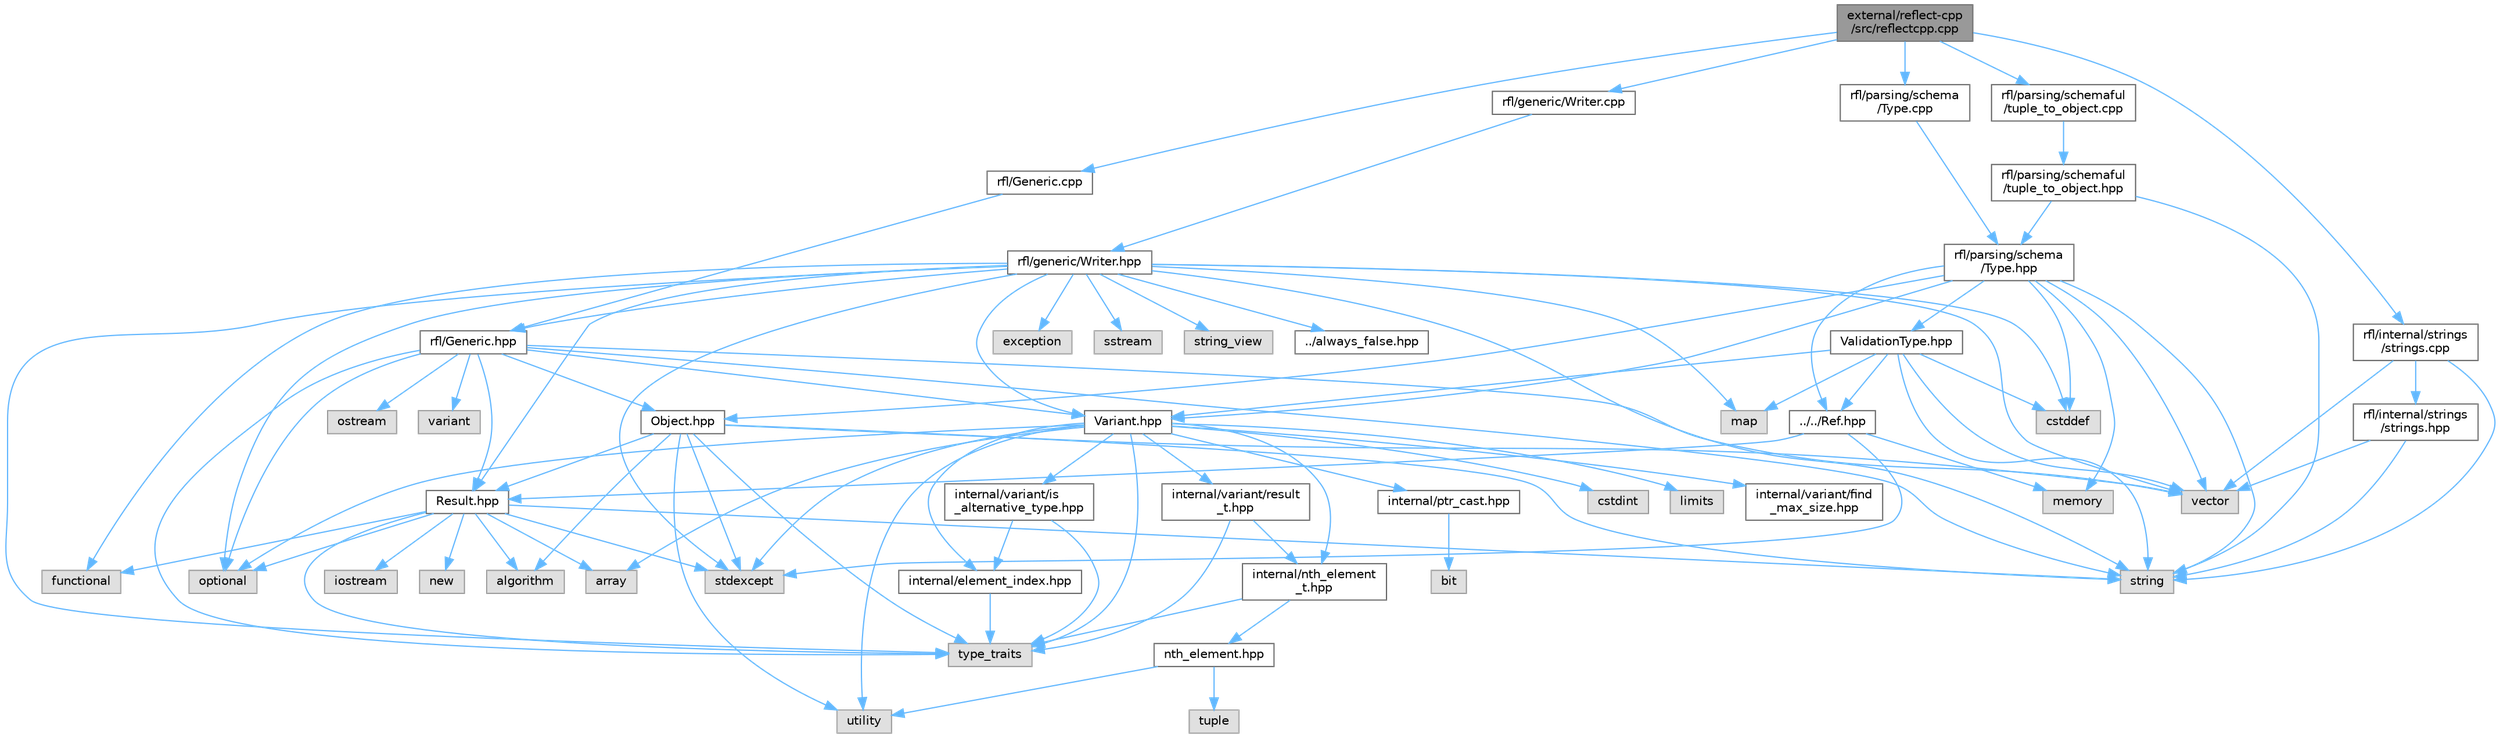 digraph "external/reflect-cpp/src/reflectcpp.cpp"
{
 // LATEX_PDF_SIZE
  bgcolor="transparent";
  edge [fontname=Helvetica,fontsize=10,labelfontname=Helvetica,labelfontsize=10];
  node [fontname=Helvetica,fontsize=10,shape=box,height=0.2,width=0.4];
  Node1 [id="Node000001",label="external/reflect-cpp\l/src/reflectcpp.cpp",height=0.2,width=0.4,color="gray40", fillcolor="grey60", style="filled", fontcolor="black",tooltip=" "];
  Node1 -> Node2 [id="edge97_Node000001_Node000002",color="steelblue1",style="solid",tooltip=" "];
  Node2 [id="Node000002",label="rfl/Generic.cpp",height=0.2,width=0.4,color="grey40", fillcolor="white", style="filled",URL="$_generic_8cpp.html",tooltip=" "];
  Node2 -> Node3 [id="edge98_Node000002_Node000003",color="steelblue1",style="solid",tooltip=" "];
  Node3 [id="Node000003",label="rfl/Generic.hpp",height=0.2,width=0.4,color="grey40", fillcolor="white", style="filled",URL="$_generic_8hpp.html",tooltip=" "];
  Node3 -> Node4 [id="edge99_Node000003_Node000004",color="steelblue1",style="solid",tooltip=" "];
  Node4 [id="Node000004",label="optional",height=0.2,width=0.4,color="grey60", fillcolor="#E0E0E0", style="filled",tooltip=" "];
  Node3 -> Node5 [id="edge100_Node000003_Node000005",color="steelblue1",style="solid",tooltip=" "];
  Node5 [id="Node000005",label="ostream",height=0.2,width=0.4,color="grey60", fillcolor="#E0E0E0", style="filled",tooltip=" "];
  Node3 -> Node6 [id="edge101_Node000003_Node000006",color="steelblue1",style="solid",tooltip=" "];
  Node6 [id="Node000006",label="string",height=0.2,width=0.4,color="grey60", fillcolor="#E0E0E0", style="filled",tooltip=" "];
  Node3 -> Node7 [id="edge102_Node000003_Node000007",color="steelblue1",style="solid",tooltip=" "];
  Node7 [id="Node000007",label="type_traits",height=0.2,width=0.4,color="grey60", fillcolor="#E0E0E0", style="filled",tooltip=" "];
  Node3 -> Node8 [id="edge103_Node000003_Node000008",color="steelblue1",style="solid",tooltip=" "];
  Node8 [id="Node000008",label="variant",height=0.2,width=0.4,color="grey60", fillcolor="#E0E0E0", style="filled",tooltip=" "];
  Node3 -> Node9 [id="edge104_Node000003_Node000009",color="steelblue1",style="solid",tooltip=" "];
  Node9 [id="Node000009",label="vector",height=0.2,width=0.4,color="grey60", fillcolor="#E0E0E0", style="filled",tooltip=" "];
  Node3 -> Node10 [id="edge105_Node000003_Node000010",color="steelblue1",style="solid",tooltip=" "];
  Node10 [id="Node000010",label="Object.hpp",height=0.2,width=0.4,color="grey40", fillcolor="white", style="filled",URL="$_object_8hpp.html",tooltip=" "];
  Node10 -> Node11 [id="edge106_Node000010_Node000011",color="steelblue1",style="solid",tooltip=" "];
  Node11 [id="Node000011",label="algorithm",height=0.2,width=0.4,color="grey60", fillcolor="#E0E0E0", style="filled",tooltip=" "];
  Node10 -> Node12 [id="edge107_Node000010_Node000012",color="steelblue1",style="solid",tooltip=" "];
  Node12 [id="Node000012",label="stdexcept",height=0.2,width=0.4,color="grey60", fillcolor="#E0E0E0", style="filled",tooltip=" "];
  Node10 -> Node6 [id="edge108_Node000010_Node000006",color="steelblue1",style="solid",tooltip=" "];
  Node10 -> Node7 [id="edge109_Node000010_Node000007",color="steelblue1",style="solid",tooltip=" "];
  Node10 -> Node13 [id="edge110_Node000010_Node000013",color="steelblue1",style="solid",tooltip=" "];
  Node13 [id="Node000013",label="utility",height=0.2,width=0.4,color="grey60", fillcolor="#E0E0E0", style="filled",tooltip=" "];
  Node10 -> Node9 [id="edge111_Node000010_Node000009",color="steelblue1",style="solid",tooltip=" "];
  Node10 -> Node14 [id="edge112_Node000010_Node000014",color="steelblue1",style="solid",tooltip=" "];
  Node14 [id="Node000014",label="Result.hpp",height=0.2,width=0.4,color="grey40", fillcolor="white", style="filled",URL="$_result_8hpp.html",tooltip=" "];
  Node14 -> Node11 [id="edge113_Node000014_Node000011",color="steelblue1",style="solid",tooltip=" "];
  Node14 -> Node15 [id="edge114_Node000014_Node000015",color="steelblue1",style="solid",tooltip=" "];
  Node15 [id="Node000015",label="array",height=0.2,width=0.4,color="grey60", fillcolor="#E0E0E0", style="filled",tooltip=" "];
  Node14 -> Node16 [id="edge115_Node000014_Node000016",color="steelblue1",style="solid",tooltip=" "];
  Node16 [id="Node000016",label="functional",height=0.2,width=0.4,color="grey60", fillcolor="#E0E0E0", style="filled",tooltip=" "];
  Node14 -> Node17 [id="edge116_Node000014_Node000017",color="steelblue1",style="solid",tooltip=" "];
  Node17 [id="Node000017",label="iostream",height=0.2,width=0.4,color="grey60", fillcolor="#E0E0E0", style="filled",tooltip=" "];
  Node14 -> Node18 [id="edge117_Node000014_Node000018",color="steelblue1",style="solid",tooltip=" "];
  Node18 [id="Node000018",label="new",height=0.2,width=0.4,color="grey60", fillcolor="#E0E0E0", style="filled",tooltip=" "];
  Node14 -> Node4 [id="edge118_Node000014_Node000004",color="steelblue1",style="solid",tooltip=" "];
  Node14 -> Node12 [id="edge119_Node000014_Node000012",color="steelblue1",style="solid",tooltip=" "];
  Node14 -> Node6 [id="edge120_Node000014_Node000006",color="steelblue1",style="solid",tooltip=" "];
  Node14 -> Node7 [id="edge121_Node000014_Node000007",color="steelblue1",style="solid",tooltip=" "];
  Node3 -> Node14 [id="edge122_Node000003_Node000014",color="steelblue1",style="solid",tooltip=" "];
  Node3 -> Node19 [id="edge123_Node000003_Node000019",color="steelblue1",style="solid",tooltip=" "];
  Node19 [id="Node000019",label="Variant.hpp",height=0.2,width=0.4,color="grey40", fillcolor="white", style="filled",URL="$_variant_8hpp.html",tooltip=" "];
  Node19 -> Node15 [id="edge124_Node000019_Node000015",color="steelblue1",style="solid",tooltip=" "];
  Node19 -> Node20 [id="edge125_Node000019_Node000020",color="steelblue1",style="solid",tooltip=" "];
  Node20 [id="Node000020",label="cstdint",height=0.2,width=0.4,color="grey60", fillcolor="#E0E0E0", style="filled",tooltip=" "];
  Node19 -> Node21 [id="edge126_Node000019_Node000021",color="steelblue1",style="solid",tooltip=" "];
  Node21 [id="Node000021",label="limits",height=0.2,width=0.4,color="grey60", fillcolor="#E0E0E0", style="filled",tooltip=" "];
  Node19 -> Node4 [id="edge127_Node000019_Node000004",color="steelblue1",style="solid",tooltip=" "];
  Node19 -> Node12 [id="edge128_Node000019_Node000012",color="steelblue1",style="solid",tooltip=" "];
  Node19 -> Node7 [id="edge129_Node000019_Node000007",color="steelblue1",style="solid",tooltip=" "];
  Node19 -> Node13 [id="edge130_Node000019_Node000013",color="steelblue1",style="solid",tooltip=" "];
  Node19 -> Node22 [id="edge131_Node000019_Node000022",color="steelblue1",style="solid",tooltip=" "];
  Node22 [id="Node000022",label="internal/element_index.hpp",height=0.2,width=0.4,color="grey40", fillcolor="white", style="filled",URL="$element__index_8hpp.html",tooltip=" "];
  Node22 -> Node7 [id="edge132_Node000022_Node000007",color="steelblue1",style="solid",tooltip=" "];
  Node19 -> Node23 [id="edge133_Node000019_Node000023",color="steelblue1",style="solid",tooltip=" "];
  Node23 [id="Node000023",label="internal/nth_element\l_t.hpp",height=0.2,width=0.4,color="grey40", fillcolor="white", style="filled",URL="$nth__element__t_8hpp.html",tooltip=" "];
  Node23 -> Node7 [id="edge134_Node000023_Node000007",color="steelblue1",style="solid",tooltip=" "];
  Node23 -> Node24 [id="edge135_Node000023_Node000024",color="steelblue1",style="solid",tooltip=" "];
  Node24 [id="Node000024",label="nth_element.hpp",height=0.2,width=0.4,color="grey40", fillcolor="white", style="filled",URL="$nth__element_8hpp.html",tooltip=" "];
  Node24 -> Node25 [id="edge136_Node000024_Node000025",color="steelblue1",style="solid",tooltip=" "];
  Node25 [id="Node000025",label="tuple",height=0.2,width=0.4,color="grey60", fillcolor="#E0E0E0", style="filled",tooltip=" "];
  Node24 -> Node13 [id="edge137_Node000024_Node000013",color="steelblue1",style="solid",tooltip=" "];
  Node19 -> Node26 [id="edge138_Node000019_Node000026",color="steelblue1",style="solid",tooltip=" "];
  Node26 [id="Node000026",label="internal/variant/find\l_max_size.hpp",height=0.2,width=0.4,color="grey40", fillcolor="white", style="filled",URL="$find__max__size_8hpp.html",tooltip=" "];
  Node19 -> Node27 [id="edge139_Node000019_Node000027",color="steelblue1",style="solid",tooltip=" "];
  Node27 [id="Node000027",label="internal/variant/is\l_alternative_type.hpp",height=0.2,width=0.4,color="grey40", fillcolor="white", style="filled",URL="$is__alternative__type_8hpp.html",tooltip=" "];
  Node27 -> Node7 [id="edge140_Node000027_Node000007",color="steelblue1",style="solid",tooltip=" "];
  Node27 -> Node22 [id="edge141_Node000027_Node000022",color="steelblue1",style="solid",tooltip=" "];
  Node19 -> Node28 [id="edge142_Node000019_Node000028",color="steelblue1",style="solid",tooltip=" "];
  Node28 [id="Node000028",label="internal/variant/result\l_t.hpp",height=0.2,width=0.4,color="grey40", fillcolor="white", style="filled",URL="$result__t_8hpp.html",tooltip=" "];
  Node28 -> Node7 [id="edge143_Node000028_Node000007",color="steelblue1",style="solid",tooltip=" "];
  Node28 -> Node23 [id="edge144_Node000028_Node000023",color="steelblue1",style="solid",tooltip=" "];
  Node19 -> Node29 [id="edge145_Node000019_Node000029",color="steelblue1",style="solid",tooltip=" "];
  Node29 [id="Node000029",label="internal/ptr_cast.hpp",height=0.2,width=0.4,color="grey40", fillcolor="white", style="filled",URL="$ptr__cast_8hpp.html",tooltip=" "];
  Node29 -> Node30 [id="edge146_Node000029_Node000030",color="steelblue1",style="solid",tooltip=" "];
  Node30 [id="Node000030",label="bit",height=0.2,width=0.4,color="grey60", fillcolor="#E0E0E0", style="filled",tooltip=" "];
  Node1 -> Node31 [id="edge147_Node000001_Node000031",color="steelblue1",style="solid",tooltip=" "];
  Node31 [id="Node000031",label="rfl/generic/Writer.cpp",height=0.2,width=0.4,color="grey40", fillcolor="white", style="filled",URL="$generic_2_writer_8cpp.html",tooltip=" "];
  Node31 -> Node32 [id="edge148_Node000031_Node000032",color="steelblue1",style="solid",tooltip=" "];
  Node32 [id="Node000032",label="rfl/generic/Writer.hpp",height=0.2,width=0.4,color="grey40", fillcolor="white", style="filled",URL="$generic_2_writer_8hpp.html",tooltip=" "];
  Node32 -> Node33 [id="edge149_Node000032_Node000033",color="steelblue1",style="solid",tooltip=" "];
  Node33 [id="Node000033",label="cstddef",height=0.2,width=0.4,color="grey60", fillcolor="#E0E0E0", style="filled",tooltip=" "];
  Node32 -> Node34 [id="edge150_Node000032_Node000034",color="steelblue1",style="solid",tooltip=" "];
  Node34 [id="Node000034",label="exception",height=0.2,width=0.4,color="grey60", fillcolor="#E0E0E0", style="filled",tooltip=" "];
  Node32 -> Node16 [id="edge151_Node000032_Node000016",color="steelblue1",style="solid",tooltip=" "];
  Node32 -> Node35 [id="edge152_Node000032_Node000035",color="steelblue1",style="solid",tooltip=" "];
  Node35 [id="Node000035",label="map",height=0.2,width=0.4,color="grey60", fillcolor="#E0E0E0", style="filled",tooltip=" "];
  Node32 -> Node4 [id="edge153_Node000032_Node000004",color="steelblue1",style="solid",tooltip=" "];
  Node32 -> Node36 [id="edge154_Node000032_Node000036",color="steelblue1",style="solid",tooltip=" "];
  Node36 [id="Node000036",label="sstream",height=0.2,width=0.4,color="grey60", fillcolor="#E0E0E0", style="filled",tooltip=" "];
  Node32 -> Node12 [id="edge155_Node000032_Node000012",color="steelblue1",style="solid",tooltip=" "];
  Node32 -> Node6 [id="edge156_Node000032_Node000006",color="steelblue1",style="solid",tooltip=" "];
  Node32 -> Node37 [id="edge157_Node000032_Node000037",color="steelblue1",style="solid",tooltip=" "];
  Node37 [id="Node000037",label="string_view",height=0.2,width=0.4,color="grey60", fillcolor="#E0E0E0", style="filled",tooltip=" "];
  Node32 -> Node7 [id="edge158_Node000032_Node000007",color="steelblue1",style="solid",tooltip=" "];
  Node32 -> Node9 [id="edge159_Node000032_Node000009",color="steelblue1",style="solid",tooltip=" "];
  Node32 -> Node3 [id="edge160_Node000032_Node000003",color="steelblue1",style="solid",tooltip=" "];
  Node32 -> Node14 [id="edge161_Node000032_Node000014",color="steelblue1",style="solid",tooltip=" "];
  Node32 -> Node19 [id="edge162_Node000032_Node000019",color="steelblue1",style="solid",tooltip=" "];
  Node32 -> Node38 [id="edge163_Node000032_Node000038",color="steelblue1",style="solid",tooltip=" "];
  Node38 [id="Node000038",label="../always_false.hpp",height=0.2,width=0.4,color="grey40", fillcolor="white", style="filled",URL="$always__false_8hpp.html",tooltip=" "];
  Node1 -> Node39 [id="edge164_Node000001_Node000039",color="steelblue1",style="solid",tooltip=" "];
  Node39 [id="Node000039",label="rfl/internal/strings\l/strings.cpp",height=0.2,width=0.4,color="grey40", fillcolor="white", style="filled",URL="$strings_8cpp.html",tooltip=" "];
  Node39 -> Node40 [id="edge165_Node000039_Node000040",color="steelblue1",style="solid",tooltip=" "];
  Node40 [id="Node000040",label="rfl/internal/strings\l/strings.hpp",height=0.2,width=0.4,color="grey40", fillcolor="white", style="filled",URL="$strings_8hpp.html",tooltip=" "];
  Node40 -> Node6 [id="edge166_Node000040_Node000006",color="steelblue1",style="solid",tooltip=" "];
  Node40 -> Node9 [id="edge167_Node000040_Node000009",color="steelblue1",style="solid",tooltip=" "];
  Node39 -> Node6 [id="edge168_Node000039_Node000006",color="steelblue1",style="solid",tooltip=" "];
  Node39 -> Node9 [id="edge169_Node000039_Node000009",color="steelblue1",style="solid",tooltip=" "];
  Node1 -> Node41 [id="edge170_Node000001_Node000041",color="steelblue1",style="solid",tooltip=" "];
  Node41 [id="Node000041",label="rfl/parsing/schema\l/Type.cpp",height=0.2,width=0.4,color="grey40", fillcolor="white", style="filled",URL="$parsing_2schema_2_type_8cpp.html",tooltip=" "];
  Node41 -> Node42 [id="edge171_Node000041_Node000042",color="steelblue1",style="solid",tooltip=" "];
  Node42 [id="Node000042",label="rfl/parsing/schema\l/Type.hpp",height=0.2,width=0.4,color="grey40", fillcolor="white", style="filled",URL="$parsing_2schema_2_type_8hpp.html",tooltip=" "];
  Node42 -> Node33 [id="edge172_Node000042_Node000033",color="steelblue1",style="solid",tooltip=" "];
  Node42 -> Node43 [id="edge173_Node000042_Node000043",color="steelblue1",style="solid",tooltip=" "];
  Node43 [id="Node000043",label="memory",height=0.2,width=0.4,color="grey60", fillcolor="#E0E0E0", style="filled",tooltip=" "];
  Node42 -> Node6 [id="edge174_Node000042_Node000006",color="steelblue1",style="solid",tooltip=" "];
  Node42 -> Node9 [id="edge175_Node000042_Node000009",color="steelblue1",style="solid",tooltip=" "];
  Node42 -> Node10 [id="edge176_Node000042_Node000010",color="steelblue1",style="solid",tooltip=" "];
  Node42 -> Node44 [id="edge177_Node000042_Node000044",color="steelblue1",style="solid",tooltip=" "];
  Node44 [id="Node000044",label="../../Ref.hpp",height=0.2,width=0.4,color="grey40", fillcolor="white", style="filled",URL="$_ref_8hpp.html",tooltip=" "];
  Node44 -> Node43 [id="edge178_Node000044_Node000043",color="steelblue1",style="solid",tooltip=" "];
  Node44 -> Node12 [id="edge179_Node000044_Node000012",color="steelblue1",style="solid",tooltip=" "];
  Node44 -> Node14 [id="edge180_Node000044_Node000014",color="steelblue1",style="solid",tooltip=" "];
  Node42 -> Node19 [id="edge181_Node000042_Node000019",color="steelblue1",style="solid",tooltip=" "];
  Node42 -> Node45 [id="edge182_Node000042_Node000045",color="steelblue1",style="solid",tooltip=" "];
  Node45 [id="Node000045",label="ValidationType.hpp",height=0.2,width=0.4,color="grey40", fillcolor="white", style="filled",URL="$_validation_type_8hpp.html",tooltip=" "];
  Node45 -> Node33 [id="edge183_Node000045_Node000033",color="steelblue1",style="solid",tooltip=" "];
  Node45 -> Node35 [id="edge184_Node000045_Node000035",color="steelblue1",style="solid",tooltip=" "];
  Node45 -> Node6 [id="edge185_Node000045_Node000006",color="steelblue1",style="solid",tooltip=" "];
  Node45 -> Node9 [id="edge186_Node000045_Node000009",color="steelblue1",style="solid",tooltip=" "];
  Node45 -> Node44 [id="edge187_Node000045_Node000044",color="steelblue1",style="solid",tooltip=" "];
  Node45 -> Node19 [id="edge188_Node000045_Node000019",color="steelblue1",style="solid",tooltip=" "];
  Node1 -> Node46 [id="edge189_Node000001_Node000046",color="steelblue1",style="solid",tooltip=" "];
  Node46 [id="Node000046",label="rfl/parsing/schemaful\l/tuple_to_object.cpp",height=0.2,width=0.4,color="grey40", fillcolor="white", style="filled",URL="$tuple__to__object_8cpp.html",tooltip=" "];
  Node46 -> Node47 [id="edge190_Node000046_Node000047",color="steelblue1",style="solid",tooltip=" "];
  Node47 [id="Node000047",label="rfl/parsing/schemaful\l/tuple_to_object.hpp",height=0.2,width=0.4,color="grey40", fillcolor="white", style="filled",URL="$tuple__to__object_8hpp.html",tooltip=" "];
  Node47 -> Node6 [id="edge191_Node000047_Node000006",color="steelblue1",style="solid",tooltip=" "];
  Node47 -> Node42 [id="edge192_Node000047_Node000042",color="steelblue1",style="solid",tooltip=" "];
}

